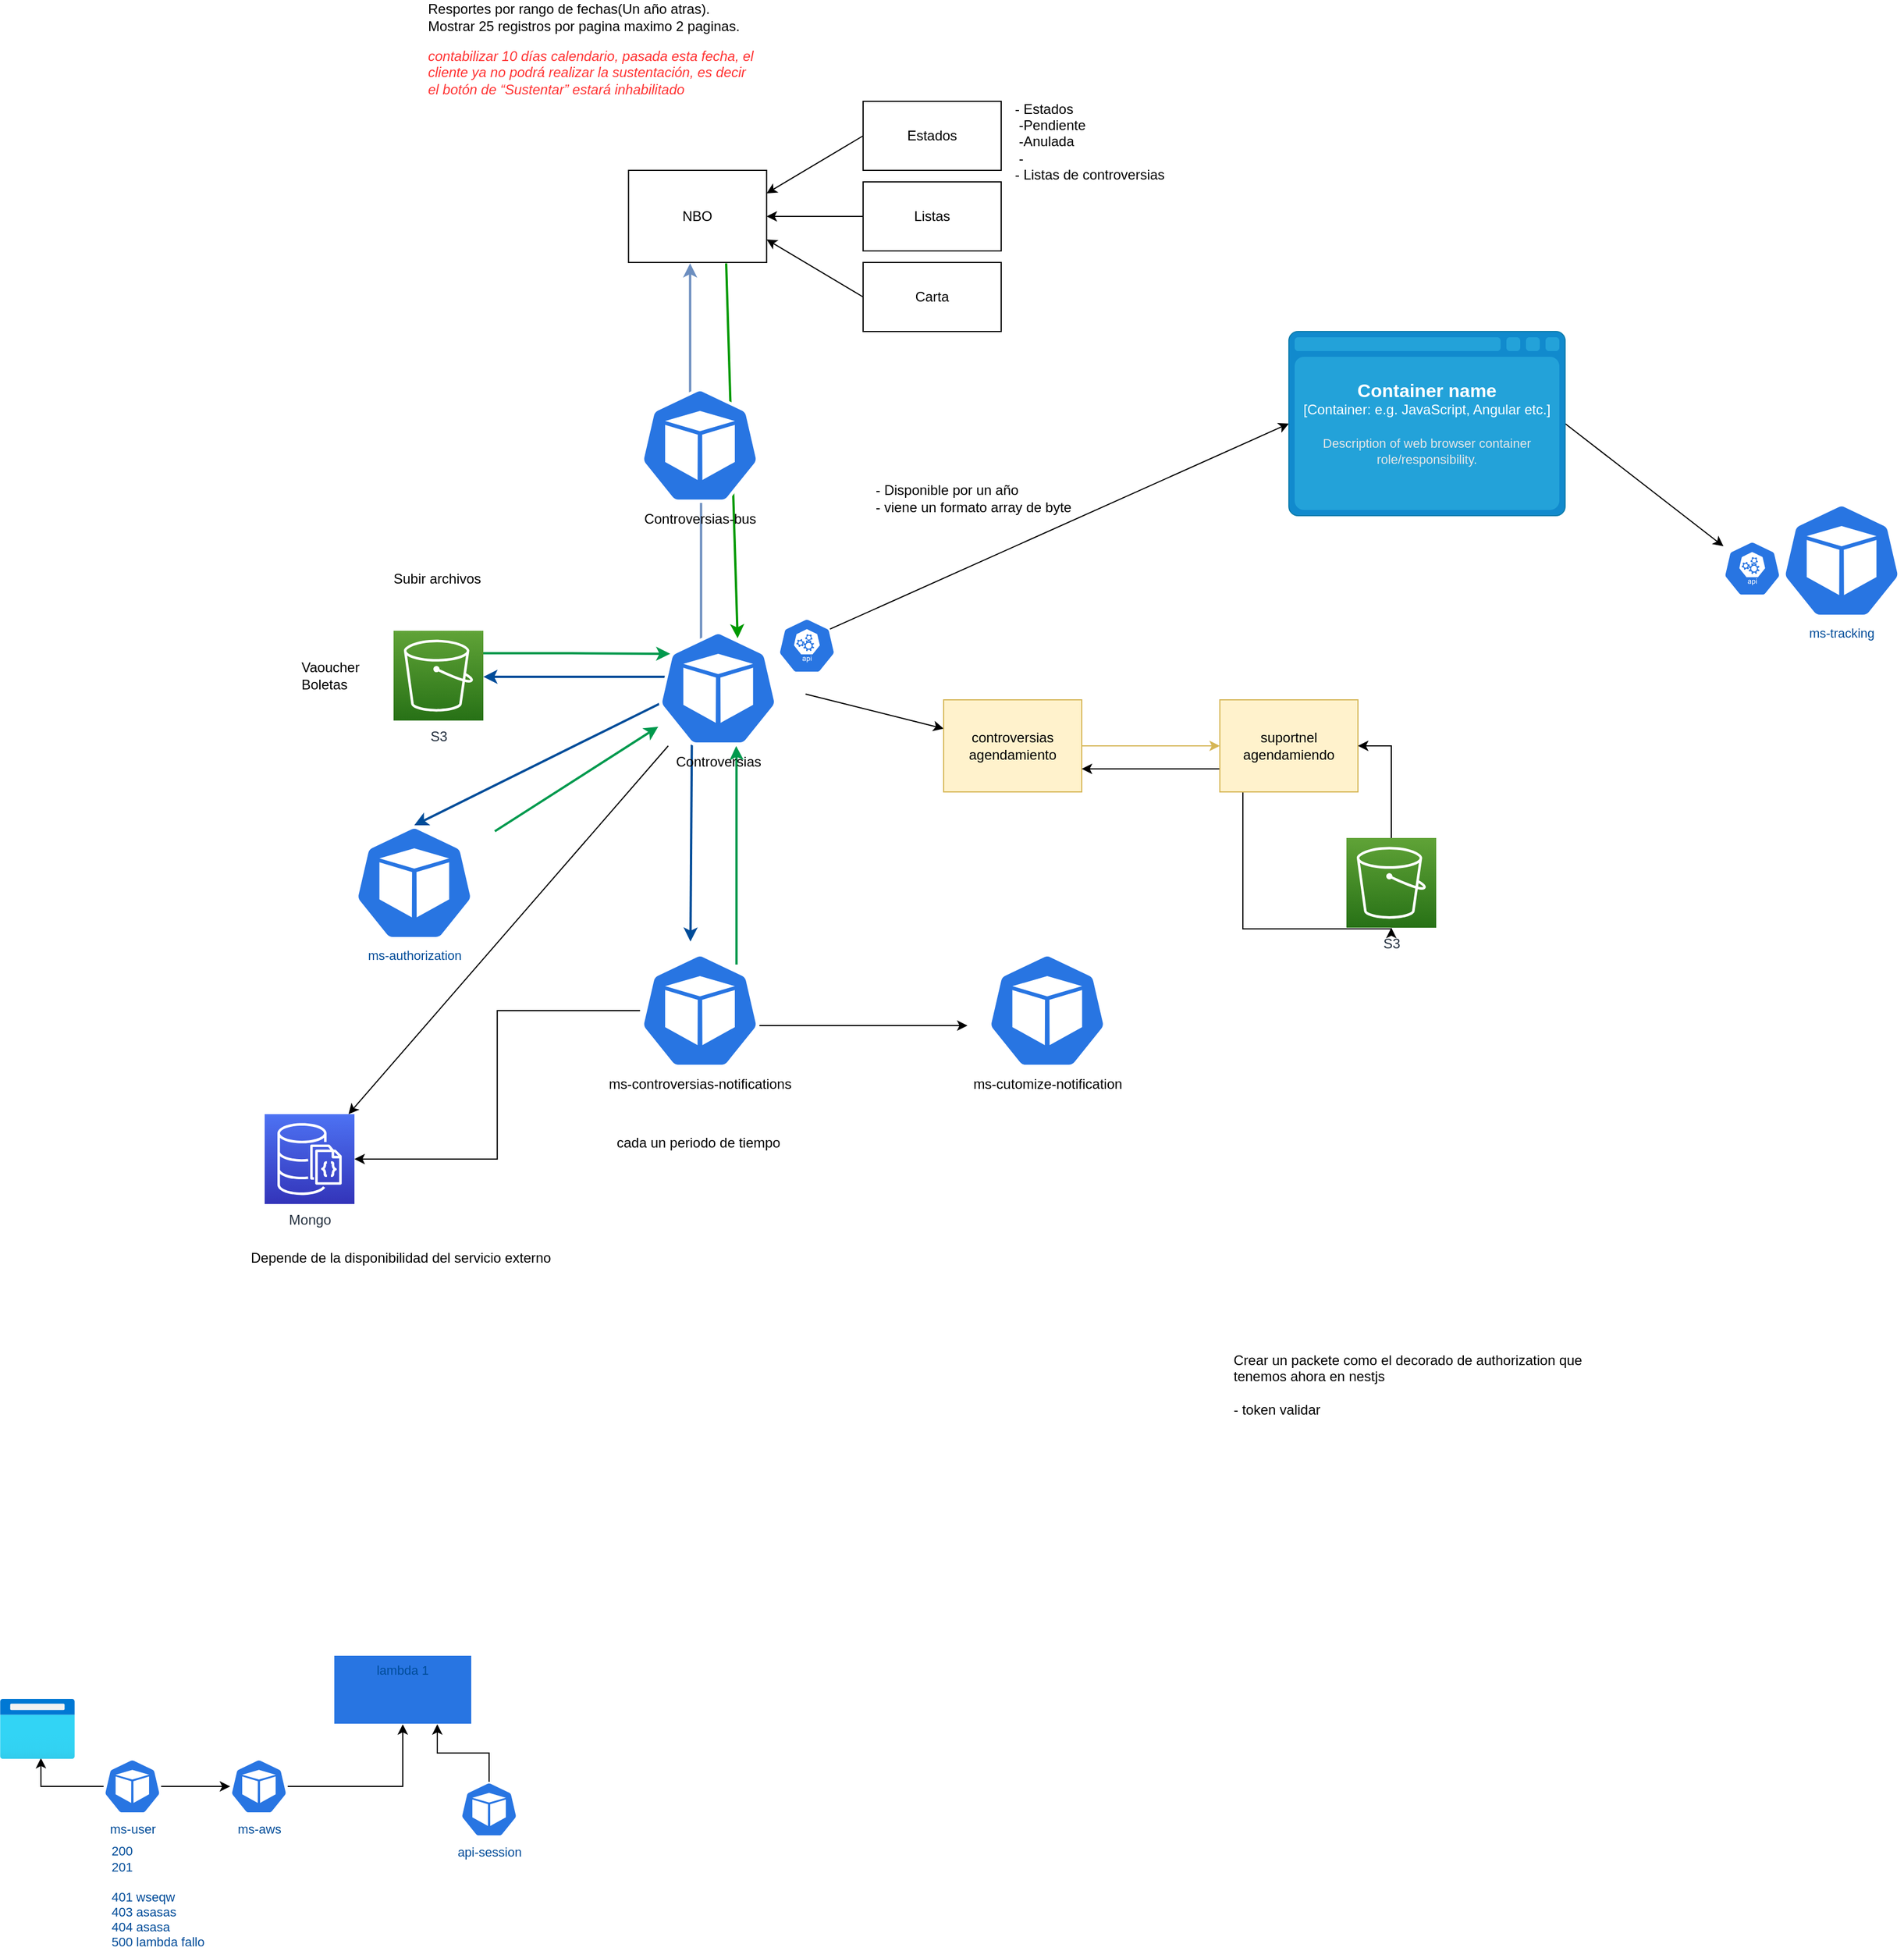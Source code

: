 <mxfile version="21.3.2" type="github">
  <diagram name="Page-1" id="mk7w8Jy9pMZxT-yU60Fw">
    <mxGraphModel dx="3056" dy="2286" grid="1" gridSize="10" guides="1" tooltips="1" connect="1" arrows="1" fold="1" page="1" pageScale="1" pageWidth="850" pageHeight="1100" math="0" shadow="0">
      <root>
        <mxCell id="0" />
        <mxCell id="1" parent="0" />
        <mxCell id="nka-eP4GU-P4h1y38xUG-3" style="rounded=0;orthogonalLoop=1;jettySize=auto;html=1;" parent="1" target="nka-eP4GU-P4h1y38xUG-2" edge="1">
          <mxGeometry relative="1" as="geometry">
            <mxPoint x="440" y="335" as="sourcePoint" />
          </mxGeometry>
        </mxCell>
        <mxCell id="zTaSaWMFqW3K9oS2xFOq-18" style="edgeStyle=orthogonalEdgeStyle;rounded=0;orthogonalLoop=1;jettySize=auto;html=1;exitX=0.163;exitY=0.438;exitDx=0;exitDy=0;exitPerimeter=0;fontColor=#004C99;strokeColor=#004C99;strokeWidth=2;" parent="1" source="wl---6Z1MDnz97I1kQeS-35" target="zTaSaWMFqW3K9oS2xFOq-21" edge="1">
          <mxGeometry relative="1" as="geometry">
            <mxPoint x="180" y="340" as="targetPoint" />
            <Array as="points">
              <mxPoint x="358" y="320" />
            </Array>
            <mxPoint x="320" y="320.029" as="sourcePoint" />
          </mxGeometry>
        </mxCell>
        <mxCell id="zTaSaWMFqW3K9oS2xFOq-24" value="" style="rounded=0;orthogonalLoop=1;jettySize=auto;html=1;exitX=0;exitY=0.75;exitDx=0;exitDy=0;strokeColor=#004C99;strokeWidth=2;entryX=0.5;entryY=0;entryDx=0;entryDy=0;entryPerimeter=0;" parent="1" target="wl---6Z1MDnz97I1kQeS-47" edge="1">
          <mxGeometry relative="1" as="geometry">
            <mxPoint x="320" y="340" as="sourcePoint" />
            <mxPoint x="140" y="410" as="targetPoint" />
          </mxGeometry>
        </mxCell>
        <mxCell id="wl---6Z1MDnz97I1kQeS-2" style="rounded=0;orthogonalLoop=1;jettySize=auto;html=1;exitX=1;exitY=0.5;exitDx=0;exitDy=0;exitPerimeter=0;" parent="1" source="wl---6Z1MDnz97I1kQeS-37" target="wl---6Z1MDnz97I1kQeS-42" edge="1">
          <mxGeometry relative="1" as="geometry">
            <mxPoint x="1060" y="75" as="sourcePoint" />
          </mxGeometry>
        </mxCell>
        <mxCell id="wl---6Z1MDnz97I1kQeS-8" style="rounded=0;orthogonalLoop=1;jettySize=auto;html=1;entryX=0;entryY=0.5;entryDx=0;entryDy=0;entryPerimeter=0;startArrow=none;exitX=0.9;exitY=0.2;exitDx=0;exitDy=0;exitPerimeter=0;" parent="1" source="wl---6Z1MDnz97I1kQeS-38" target="wl---6Z1MDnz97I1kQeS-37" edge="1">
          <mxGeometry relative="1" as="geometry">
            <mxPoint x="470" y="270" as="sourcePoint" />
            <mxPoint x="940" y="75" as="targetPoint" />
          </mxGeometry>
        </mxCell>
        <mxCell id="wl---6Z1MDnz97I1kQeS-22" style="rounded=0;orthogonalLoop=1;jettySize=auto;html=1;exitX=0.28;exitY=0.99;exitDx=0;exitDy=0;exitPerimeter=0;strokeColor=#004C99;strokeWidth=2;" parent="1" source="wl---6Z1MDnz97I1kQeS-35" edge="1">
          <mxGeometry relative="1" as="geometry">
            <mxPoint x="348.085" y="380" as="sourcePoint" />
            <mxPoint x="340" y="550" as="targetPoint" />
          </mxGeometry>
        </mxCell>
        <mxCell id="wl---6Z1MDnz97I1kQeS-33" style="edgeStyle=orthogonalEdgeStyle;rounded=0;orthogonalLoop=1;jettySize=auto;html=1;exitX=0.357;exitY=0.366;exitDx=0;exitDy=0;entryX=0.446;entryY=1.01;entryDx=0;entryDy=0;fillColor=#dae8fc;strokeColor=#6c8ebf;exitPerimeter=0;entryPerimeter=0;strokeWidth=2;" parent="1" source="wl---6Z1MDnz97I1kQeS-35" target="zTaSaWMFqW3K9oS2xFOq-2" edge="1">
          <mxGeometry relative="1" as="geometry" />
        </mxCell>
        <mxCell id="zTaSaWMFqW3K9oS2xFOq-3" style="rounded=0;orthogonalLoop=1;jettySize=auto;html=1;exitX=0.707;exitY=1.01;exitDx=0;exitDy=0;fillColor=#d5e8d4;strokeColor=#009900;exitPerimeter=0;strokeWidth=2;entryX=0.662;entryY=0.065;entryDx=0;entryDy=0;entryPerimeter=0;" parent="1" source="zTaSaWMFqW3K9oS2xFOq-2" target="wl---6Z1MDnz97I1kQeS-35" edge="1">
          <mxGeometry relative="1" as="geometry">
            <mxPoint x="120" y="20" as="targetPoint" />
          </mxGeometry>
        </mxCell>
        <mxCell id="wl---6Z1MDnz97I1kQeS-10" style="edgeStyle=orthogonalEdgeStyle;rounded=0;orthogonalLoop=1;jettySize=auto;html=1;fillColor=#fff2cc;strokeColor=#d6b656;" parent="1" source="nka-eP4GU-P4h1y38xUG-2" target="wl---6Z1MDnz97I1kQeS-9" edge="1">
          <mxGeometry relative="1" as="geometry" />
        </mxCell>
        <mxCell id="wl---6Z1MDnz97I1kQeS-28" style="edgeStyle=orthogonalEdgeStyle;rounded=0;orthogonalLoop=1;jettySize=auto;html=1;exitX=0.25;exitY=1;exitDx=0;exitDy=0;" parent="1" source="wl---6Z1MDnz97I1kQeS-9" target="wl---6Z1MDnz97I1kQeS-25" edge="1">
          <mxGeometry relative="1" as="geometry">
            <Array as="points">
              <mxPoint x="820" y="420" />
              <mxPoint x="820" y="539" />
            </Array>
          </mxGeometry>
        </mxCell>
        <mxCell id="nka-eP4GU-P4h1y38xUG-2" value="controversias agendamiento" style="whiteSpace=wrap;html=1;strokeColor=#d6b656;fillColor=#fff2cc;" parent="1" vertex="1">
          <mxGeometry x="560" y="340" width="120" height="80" as="geometry" />
        </mxCell>
        <mxCell id="zTaSaWMFqW3K9oS2xFOq-1" value="Resportes por rango de fechas(Un año atras).&lt;br&gt;Mostrar 25 registros por pagina maximo 2 paginas.&lt;br&gt;&lt;p data-pm-slice=&quot;1 1 [&amp;quot;bulletList&amp;quot;,null,&amp;quot;listItem&amp;quot;,null]&quot;&gt;&lt;em&gt;&lt;font color=&quot;#ff3333&quot;&gt;contabilizar 10 días calendario, pasada esta fecha, el cliente ya no podrá realizar la sustentación, es decir el botón de “Sustentar” estará inhabilitado&lt;/font&gt;&lt;/em&gt;&lt;/p&gt;&lt;br&gt;&lt;br&gt;" style="text;html=1;strokeColor=none;fillColor=none;align=left;verticalAlign=middle;whiteSpace=wrap;rounded=0;" parent="1" vertex="1">
          <mxGeometry x="110" y="-220" width="290" height="30" as="geometry" />
        </mxCell>
        <mxCell id="zTaSaWMFqW3K9oS2xFOq-2" value="NBO" style="whiteSpace=wrap;html=1;" parent="1" vertex="1">
          <mxGeometry x="286.17" y="-120" width="120" height="80" as="geometry" />
        </mxCell>
        <mxCell id="zTaSaWMFqW3K9oS2xFOq-6" value="- Estados&lt;br&gt;&lt;span style=&quot;white-space: pre;&quot;&gt; &lt;/span&gt;-Pendiente&lt;br&gt;&lt;span style=&quot;white-space: pre;&quot;&gt; &lt;/span&gt;-Anulada&lt;br&gt;&lt;span style=&quot;white-space: pre;&quot;&gt; &lt;/span&gt;-&lt;br&gt;- Listas de controversias" style="text;html=1;strokeColor=none;fillColor=none;align=left;verticalAlign=middle;whiteSpace=wrap;rounded=0;" parent="1" vertex="1">
          <mxGeometry x="620" y="-150" width="160" height="10" as="geometry" />
        </mxCell>
        <mxCell id="zTaSaWMFqW3K9oS2xFOq-9" style="rounded=0;orthogonalLoop=1;jettySize=auto;html=1;entryX=1;entryY=0.25;entryDx=0;entryDy=0;exitX=0;exitY=0.5;exitDx=0;exitDy=0;" parent="1" source="zTaSaWMFqW3K9oS2xFOq-7" target="zTaSaWMFqW3K9oS2xFOq-2" edge="1">
          <mxGeometry relative="1" as="geometry" />
        </mxCell>
        <mxCell id="zTaSaWMFqW3K9oS2xFOq-7" value="Estados" style="whiteSpace=wrap;html=1;" parent="1" vertex="1">
          <mxGeometry x="490" y="-180" width="120" height="60" as="geometry" />
        </mxCell>
        <mxCell id="zTaSaWMFqW3K9oS2xFOq-12" style="edgeStyle=orthogonalEdgeStyle;rounded=0;orthogonalLoop=1;jettySize=auto;html=1;entryX=1;entryY=0.5;entryDx=0;entryDy=0;" parent="1" source="zTaSaWMFqW3K9oS2xFOq-10" target="zTaSaWMFqW3K9oS2xFOq-2" edge="1">
          <mxGeometry relative="1" as="geometry" />
        </mxCell>
        <mxCell id="zTaSaWMFqW3K9oS2xFOq-10" value="Listas" style="whiteSpace=wrap;html=1;" parent="1" vertex="1">
          <mxGeometry x="490" y="-110" width="120" height="60" as="geometry" />
        </mxCell>
        <mxCell id="zTaSaWMFqW3K9oS2xFOq-13" style="rounded=0;orthogonalLoop=1;jettySize=auto;html=1;entryX=1;entryY=0.75;entryDx=0;entryDy=0;exitX=0;exitY=0.5;exitDx=0;exitDy=0;" parent="1" source="zTaSaWMFqW3K9oS2xFOq-11" target="zTaSaWMFqW3K9oS2xFOq-2" edge="1">
          <mxGeometry relative="1" as="geometry" />
        </mxCell>
        <mxCell id="zTaSaWMFqW3K9oS2xFOq-11" value="Carta" style="whiteSpace=wrap;html=1;" parent="1" vertex="1">
          <mxGeometry x="490" y="-40" width="120" height="60" as="geometry" />
        </mxCell>
        <mxCell id="zTaSaWMFqW3K9oS2xFOq-16" value="- Disponible por un año&lt;br&gt;- viene un formato array de byte&amp;nbsp;" style="text;html=1;strokeColor=none;fillColor=none;align=left;verticalAlign=middle;whiteSpace=wrap;rounded=0;" parent="1" vertex="1">
          <mxGeometry x="499" y="150" width="190" height="30" as="geometry" />
        </mxCell>
        <mxCell id="zTaSaWMFqW3K9oS2xFOq-19" style="edgeStyle=orthogonalEdgeStyle;rounded=0;orthogonalLoop=1;jettySize=auto;html=1;entryX=0.1;entryY=0.2;entryDx=0;entryDy=0;exitX=1;exitY=0.25;exitDx=0;exitDy=0;exitPerimeter=0;entryPerimeter=0;strokeColor=#00994D;strokeWidth=2;" parent="1" source="zTaSaWMFqW3K9oS2xFOq-21" target="wl---6Z1MDnz97I1kQeS-35" edge="1">
          <mxGeometry relative="1" as="geometry">
            <mxPoint x="180" y="300" as="sourcePoint" />
            <mxPoint x="320" y="300" as="targetPoint" />
          </mxGeometry>
        </mxCell>
        <mxCell id="zTaSaWMFqW3K9oS2xFOq-20" value="Subir archivos" style="text;html=1;strokeColor=none;fillColor=none;align=left;verticalAlign=middle;whiteSpace=wrap;rounded=0;" parent="1" vertex="1">
          <mxGeometry x="80" y="220" width="160" height="30" as="geometry" />
        </mxCell>
        <mxCell id="zTaSaWMFqW3K9oS2xFOq-21" value="S3" style="sketch=0;points=[[0,0,0],[0.25,0,0],[0.5,0,0],[0.75,0,0],[1,0,0],[0,1,0],[0.25,1,0],[0.5,1,0],[0.75,1,0],[1,1,0],[0,0.25,0],[0,0.5,0],[0,0.75,0],[1,0.25,0],[1,0.5,0],[1,0.75,0]];outlineConnect=0;fontColor=#232F3E;gradientColor=#60A337;gradientDirection=north;fillColor=#277116;strokeColor=#ffffff;dashed=0;verticalLabelPosition=bottom;verticalAlign=top;align=center;html=1;fontSize=12;fontStyle=0;aspect=fixed;shape=mxgraph.aws4.resourceIcon;resIcon=mxgraph.aws4.s3;" parent="1" vertex="1">
          <mxGeometry x="82" y="280" width="78" height="78" as="geometry" />
        </mxCell>
        <mxCell id="zTaSaWMFqW3K9oS2xFOq-22" value="Vaoucher&lt;br&gt;Boletas" style="text;html=1;strokeColor=none;fillColor=none;align=left;verticalAlign=middle;whiteSpace=wrap;rounded=0;" parent="1" vertex="1">
          <mxGeometry y="304" width="60" height="30" as="geometry" />
        </mxCell>
        <mxCell id="zTaSaWMFqW3K9oS2xFOq-25" value="cada un periodo de tiempo&lt;br&gt;" style="text;html=1;strokeColor=none;fillColor=none;align=left;verticalAlign=middle;whiteSpace=wrap;rounded=0;" parent="1" vertex="1">
          <mxGeometry x="274.08" y="710" width="180" height="30" as="geometry" />
        </mxCell>
        <mxCell id="wl---6Z1MDnz97I1kQeS-30" style="edgeStyle=orthogonalEdgeStyle;rounded=0;orthogonalLoop=1;jettySize=auto;html=1;exitX=0;exitY=0.75;exitDx=0;exitDy=0;entryX=1;entryY=0.75;entryDx=0;entryDy=0;" parent="1" source="wl---6Z1MDnz97I1kQeS-9" target="nka-eP4GU-P4h1y38xUG-2" edge="1">
          <mxGeometry relative="1" as="geometry" />
        </mxCell>
        <mxCell id="wl---6Z1MDnz97I1kQeS-9" value="suportnel agendamiendo" style="whiteSpace=wrap;html=1;strokeColor=#d6b656;fillColor=#fff2cc;" parent="1" vertex="1">
          <mxGeometry x="800" y="340" width="120" height="80" as="geometry" />
        </mxCell>
        <mxCell id="wl---6Z1MDnz97I1kQeS-15" value="Crear un packete como el decorado de authorization que tenemos ahora en nestjs&lt;br&gt;&lt;br&gt;- token validar&lt;br&gt;" style="text;html=1;strokeColor=none;fillColor=none;align=left;verticalAlign=middle;whiteSpace=wrap;rounded=0;" parent="1" vertex="1">
          <mxGeometry x="810" y="920" width="330" height="30" as="geometry" />
        </mxCell>
        <mxCell id="wl---6Z1MDnz97I1kQeS-17" style="rounded=0;orthogonalLoop=1;jettySize=auto;html=1;entryX=0.65;entryY=1.001;entryDx=0;entryDy=0;entryPerimeter=0;strokeColor=#00994D;strokeWidth=2;" parent="1" target="wl---6Z1MDnz97I1kQeS-35" edge="1">
          <mxGeometry relative="1" as="geometry">
            <mxPoint x="380" y="570" as="sourcePoint" />
            <mxPoint x="380" y="380" as="targetPoint" />
            <Array as="points">
              <mxPoint x="380" y="390" />
            </Array>
          </mxGeometry>
        </mxCell>
        <mxCell id="wl---6Z1MDnz97I1kQeS-23" style="edgeStyle=orthogonalEdgeStyle;rounded=0;orthogonalLoop=1;jettySize=auto;html=1;entryX=0.005;entryY=0.63;entryDx=0;entryDy=0;entryPerimeter=0;exitX=0.995;exitY=0.63;exitDx=0;exitDy=0;exitPerimeter=0;" parent="1" source="wl---6Z1MDnz97I1kQeS-40" target="wl---6Z1MDnz97I1kQeS-41" edge="1">
          <mxGeometry relative="1" as="geometry">
            <mxPoint x="230" y="743" as="sourcePoint" />
            <mxPoint x="560" y="740.048" as="targetPoint" />
          </mxGeometry>
        </mxCell>
        <mxCell id="wl---6Z1MDnz97I1kQeS-24" value="&lt;div style=&quot;&quot;&gt;&lt;span style=&quot;background-color: initial;&quot;&gt;Depende de la disponibilidad del servicio externo&lt;/span&gt;&lt;/div&gt;" style="text;html=1;strokeColor=none;fillColor=none;align=left;verticalAlign=middle;whiteSpace=wrap;rounded=0;" parent="1" vertex="1">
          <mxGeometry x="-44" y="810" width="330" height="30" as="geometry" />
        </mxCell>
        <mxCell id="wl---6Z1MDnz97I1kQeS-29" style="edgeStyle=orthogonalEdgeStyle;rounded=0;orthogonalLoop=1;jettySize=auto;html=1;entryX=1;entryY=0.5;entryDx=0;entryDy=0;" parent="1" source="wl---6Z1MDnz97I1kQeS-25" target="wl---6Z1MDnz97I1kQeS-9" edge="1">
          <mxGeometry relative="1" as="geometry" />
        </mxCell>
        <mxCell id="wl---6Z1MDnz97I1kQeS-25" value="S3" style="sketch=0;points=[[0,0,0],[0.25,0,0],[0.5,0,0],[0.75,0,0],[1,0,0],[0,1,0],[0.25,1,0],[0.5,1,0],[0.75,1,0],[1,1,0],[0,0.25,0],[0,0.5,0],[0,0.75,0],[1,0.25,0],[1,0.5,0],[1,0.75,0]];outlineConnect=0;fontColor=#232F3E;gradientColor=#60A337;gradientDirection=north;fillColor=#277116;strokeColor=#ffffff;dashed=0;verticalLabelPosition=bottom;verticalAlign=top;align=center;html=1;fontSize=12;fontStyle=0;aspect=fixed;shape=mxgraph.aws4.resourceIcon;resIcon=mxgraph.aws4.s3;" parent="1" vertex="1">
          <mxGeometry x="910" y="460" width="78" height="78" as="geometry" />
        </mxCell>
        <mxCell id="wl---6Z1MDnz97I1kQeS-52" style="shape=connector;rounded=0;orthogonalLoop=1;jettySize=auto;html=1;labelBackgroundColor=default;strokeColor=default;fontFamily=Helvetica;fontSize=11;fontColor=#004C99;endArrow=classic;" parent="1" source="wl---6Z1MDnz97I1kQeS-35" target="wl---6Z1MDnz97I1kQeS-53" edge="1">
          <mxGeometry relative="1" as="geometry">
            <mxPoint x="-69.871" y="420" as="targetPoint" />
          </mxGeometry>
        </mxCell>
        <mxCell id="wl---6Z1MDnz97I1kQeS-35" value="Controversias" style="sketch=0;html=1;dashed=0;whitespace=wrap;fillColor=#2875E2;strokeColor=#ffffff;points=[[0.005,0.63,0],[0.1,0.2,0],[0.9,0.2,0],[0.5,0,0],[0.995,0.63,0],[0.72,0.99,0],[0.5,1,0],[0.28,0.99,0]];verticalLabelPosition=bottom;align=center;verticalAlign=top;shape=mxgraph.kubernetes.icon;prIcon=pod" parent="1" vertex="1">
          <mxGeometry x="312" y="280" width="104.17" height="100" as="geometry" />
        </mxCell>
        <object placeholders="1" c4Type="Container name" c4Container="Container" c4Technology="e.g. JavaScript, Angular etc." c4Description="Description of web browser container role/responsibility." label="&lt;font style=&quot;font-size: 16px&quot;&gt;&lt;b&gt;%c4Type%&lt;/b&gt;&lt;/font&gt;&lt;div&gt;[%c4Container%:&amp;nbsp;%c4Technology%]&lt;/div&gt;&lt;br&gt;&lt;div&gt;&lt;font style=&quot;font-size: 11px&quot;&gt;&lt;font color=&quot;#E6E6E6&quot;&gt;%c4Description%&lt;/font&gt;&lt;/div&gt;" id="wl---6Z1MDnz97I1kQeS-37">
          <mxCell style="shape=mxgraph.c4.webBrowserContainer2;whiteSpace=wrap;html=1;boundedLbl=1;rounded=0;labelBackgroundColor=none;strokeColor=#118ACD;fillColor=#23A2D9;strokeColor=#118ACD;strokeColor2=#0E7DAD;fontSize=12;fontColor=#ffffff;align=center;metaEdit=1;points=[[0.5,0,0],[1,0.25,0],[1,0.5,0],[1,0.75,0],[0.5,1,0],[0,0.75,0],[0,0.5,0],[0,0.25,0]];resizable=0;fontFamily=Helvetica;" parent="1" vertex="1">
            <mxGeometry x="860" y="20" width="240" height="160" as="geometry" />
          </mxCell>
        </object>
        <mxCell id="wl---6Z1MDnz97I1kQeS-39" value="" style="rounded=0;orthogonalLoop=1;jettySize=auto;html=1;endArrow=none;" parent="1" source="wl---6Z1MDnz97I1kQeS-38" target="wl---6Z1MDnz97I1kQeS-35" edge="1">
          <mxGeometry relative="1" as="geometry">
            <mxPoint x="440" y="304.667" as="sourcePoint" />
            <mxPoint x="410" y="293" as="targetPoint" />
          </mxGeometry>
        </mxCell>
        <mxCell id="wl---6Z1MDnz97I1kQeS-38" value="" style="sketch=0;html=1;dashed=0;whitespace=wrap;fillColor=#2875E2;strokeColor=#ffffff;points=[[0.005,0.63,0],[0.1,0.2,0],[0.9,0.2,0],[0.5,0,0],[0.995,0.63,0],[0.72,0.99,0],[0.5,1,0],[0.28,0.99,0]];verticalLabelPosition=bottom;align=center;verticalAlign=top;shape=mxgraph.kubernetes.icon;prIcon=api;fontFamily=Helvetica;fontSize=12;fontColor=default;" parent="1" vertex="1">
          <mxGeometry x="416.17" y="269" width="50" height="48" as="geometry" />
        </mxCell>
        <mxCell id="wl---6Z1MDnz97I1kQeS-54" style="edgeStyle=orthogonalEdgeStyle;shape=connector;rounded=0;orthogonalLoop=1;jettySize=auto;html=1;entryX=1;entryY=0.5;entryDx=0;entryDy=0;entryPerimeter=0;labelBackgroundColor=default;strokeColor=default;fontFamily=Helvetica;fontSize=11;fontColor=#004C99;endArrow=classic;" parent="1" source="wl---6Z1MDnz97I1kQeS-40" target="wl---6Z1MDnz97I1kQeS-53" edge="1">
          <mxGeometry relative="1" as="geometry" />
        </mxCell>
        <mxCell id="wl---6Z1MDnz97I1kQeS-40" value="ms-controversias-notifications" style="sketch=0;html=1;dashed=0;whitespace=wrap;fillColor=#2875E2;strokeColor=#ffffff;points=[[0.005,0.63,0],[0.1,0.2,0],[0.9,0.2,0],[0.5,0,0],[0.995,0.63,0],[0.72,0.99,0],[0.5,1,0],[0.28,0.99,0]];verticalLabelPosition=bottom;align=center;verticalAlign=top;shape=mxgraph.kubernetes.icon;prIcon=pod;fontFamily=Helvetica;fontSize=12;fontColor=default;" parent="1" vertex="1">
          <mxGeometry x="296.17" y="560" width="104.17" height="100" as="geometry" />
        </mxCell>
        <mxCell id="wl---6Z1MDnz97I1kQeS-41" value="ms-cutomize-notification" style="sketch=0;html=1;dashed=0;whitespace=wrap;fillColor=#2875E2;strokeColor=#ffffff;points=[[0.005,0.63,0],[0.1,0.2,0],[0.9,0.2,0],[0.5,0,0],[0.995,0.63,0],[0.72,0.99,0],[0.5,1,0],[0.28,0.99,0]];verticalLabelPosition=bottom;align=center;verticalAlign=top;shape=mxgraph.kubernetes.icon;prIcon=pod;fontFamily=Helvetica;fontSize=12;fontColor=default;" parent="1" vertex="1">
          <mxGeometry x="580" y="560" width="140" height="100" as="geometry" />
        </mxCell>
        <mxCell id="wl---6Z1MDnz97I1kQeS-42" value="" style="sketch=0;html=1;dashed=0;whitespace=wrap;fillColor=#2875E2;strokeColor=#ffffff;points=[[0.005,0.63,0],[0.1,0.2,0],[0.9,0.2,0],[0.5,0,0],[0.995,0.63,0],[0.72,0.99,0],[0.5,1,0],[0.28,0.99,0]];verticalLabelPosition=bottom;align=center;verticalAlign=top;shape=mxgraph.kubernetes.icon;prIcon=api;fontFamily=Helvetica;fontSize=12;fontColor=default;" parent="1" vertex="1">
          <mxGeometry x="1237.63" y="202" width="50" height="48" as="geometry" />
        </mxCell>
        <mxCell id="wl---6Z1MDnz97I1kQeS-43" value="ms-tracking" style="sketch=0;html=1;dashed=0;whitespace=wrap;fillColor=#2875E2;strokeColor=#ffffff;points=[[0.005,0.63,0],[0.1,0.2,0],[0.9,0.2,0],[0.5,0,0],[0.995,0.63,0],[0.72,0.99,0],[0.5,1,0],[0.28,0.99,0]];verticalLabelPosition=bottom;align=center;verticalAlign=top;shape=mxgraph.kubernetes.icon;prIcon=pod;fontFamily=Helvetica;fontSize=11;fontColor=#004C99;" parent="1" vertex="1">
          <mxGeometry x="1287.63" y="169" width="105.27" height="100" as="geometry" />
        </mxCell>
        <mxCell id="wl---6Z1MDnz97I1kQeS-48" style="shape=connector;rounded=0;orthogonalLoop=1;jettySize=auto;html=1;labelBackgroundColor=default;strokeColor=#00994D;fontFamily=Helvetica;fontSize=11;fontColor=#004C99;endArrow=classic;strokeWidth=2;" parent="1" source="wl---6Z1MDnz97I1kQeS-47" target="wl---6Z1MDnz97I1kQeS-35" edge="1">
          <mxGeometry relative="1" as="geometry" />
        </mxCell>
        <mxCell id="wl---6Z1MDnz97I1kQeS-47" value="ms-authorization" style="sketch=0;html=1;dashed=0;whitespace=wrap;fillColor=#2875E2;strokeColor=#ffffff;points=[[0.005,0.63,0],[0.1,0.2,0],[0.9,0.2,0],[0.5,0,0],[0.995,0.63,0],[0.72,0.99,0],[0.5,1,0],[0.28,0.99,0]];verticalLabelPosition=bottom;align=center;verticalAlign=top;shape=mxgraph.kubernetes.icon;prIcon=pod;fontFamily=Helvetica;fontSize=11;fontColor=#004C99;" parent="1" vertex="1">
          <mxGeometry x="30" y="449" width="140" height="100" as="geometry" />
        </mxCell>
        <mxCell id="wl---6Z1MDnz97I1kQeS-49" value="Controversias-bus" style="sketch=0;html=1;dashed=0;whitespace=wrap;fillColor=#2875E2;strokeColor=#ffffff;points=[[0.005,0.63,0],[0.1,0.2,0],[0.9,0.2,0],[0.5,0,0],[0.995,0.63,0],[0.72,0.99,0],[0.5,1,0],[0.28,0.99,0]];verticalLabelPosition=bottom;align=center;verticalAlign=top;shape=mxgraph.kubernetes.icon;prIcon=pod" parent="1" vertex="1">
          <mxGeometry x="296.17" y="69" width="104.17" height="100" as="geometry" />
        </mxCell>
        <mxCell id="wl---6Z1MDnz97I1kQeS-53" value="Mongo" style="sketch=0;points=[[0,0,0],[0.25,0,0],[0.5,0,0],[0.75,0,0],[1,0,0],[0,1,0],[0.25,1,0],[0.5,1,0],[0.75,1,0],[1,1,0],[0,0.25,0],[0,0.5,0],[0,0.75,0],[1,0.25,0],[1,0.5,0],[1,0.75,0]];outlineConnect=0;fontColor=#232F3E;gradientColor=#4D72F3;gradientDirection=north;fillColor=#3334B9;strokeColor=#ffffff;dashed=0;verticalLabelPosition=bottom;verticalAlign=top;align=center;html=1;fontSize=12;fontStyle=0;aspect=fixed;shape=mxgraph.aws4.resourceIcon;resIcon=mxgraph.aws4.documentdb_with_mongodb_compatibility;fontFamily=Helvetica;" parent="1" vertex="1">
          <mxGeometry x="-30" y="700" width="78" height="78" as="geometry" />
        </mxCell>
        <mxCell id="wl---6Z1MDnz97I1kQeS-57" style="edgeStyle=orthogonalEdgeStyle;shape=connector;rounded=0;orthogonalLoop=1;jettySize=auto;html=1;labelBackgroundColor=default;strokeColor=default;fontFamily=Helvetica;fontSize=11;fontColor=#004C99;endArrow=classic;" parent="1" source="wl---6Z1MDnz97I1kQeS-55" target="wl---6Z1MDnz97I1kQeS-56" edge="1">
          <mxGeometry relative="1" as="geometry" />
        </mxCell>
        <mxCell id="wl---6Z1MDnz97I1kQeS-63" style="edgeStyle=orthogonalEdgeStyle;shape=connector;rounded=0;orthogonalLoop=1;jettySize=auto;html=1;entryX=0.547;entryY=0.987;entryDx=0;entryDy=0;entryPerimeter=0;labelBackgroundColor=default;strokeColor=default;fontFamily=Helvetica;fontSize=11;fontColor=#004C99;endArrow=classic;" parent="1" source="wl---6Z1MDnz97I1kQeS-55" target="wl---6Z1MDnz97I1kQeS-62" edge="1">
          <mxGeometry relative="1" as="geometry" />
        </mxCell>
        <mxCell id="wl---6Z1MDnz97I1kQeS-55" value="ms-user" style="sketch=0;html=1;dashed=0;whitespace=wrap;fillColor=#2875E2;strokeColor=#ffffff;points=[[0.005,0.63,0],[0.1,0.2,0],[0.9,0.2,0],[0.5,0,0],[0.995,0.63,0],[0.72,0.99,0],[0.5,1,0],[0.28,0.99,0]];verticalLabelPosition=bottom;align=center;verticalAlign=top;shape=mxgraph.kubernetes.icon;prIcon=pod;fontFamily=Helvetica;fontSize=11;fontColor=#004C99;" parent="1" vertex="1">
          <mxGeometry x="-170" y="1260" width="50" height="48" as="geometry" />
        </mxCell>
        <mxCell id="wl---6Z1MDnz97I1kQeS-59" value="" style="edgeStyle=orthogonalEdgeStyle;shape=connector;rounded=0;orthogonalLoop=1;jettySize=auto;html=1;labelBackgroundColor=default;strokeColor=default;fontFamily=Helvetica;fontSize=11;fontColor=#004C99;endArrow=classic;" parent="1" source="wl---6Z1MDnz97I1kQeS-56" target="wl---6Z1MDnz97I1kQeS-58" edge="1">
          <mxGeometry relative="1" as="geometry" />
        </mxCell>
        <mxCell id="wl---6Z1MDnz97I1kQeS-56" value="ms-aws" style="sketch=0;html=1;dashed=0;whitespace=wrap;fillColor=#2875E2;strokeColor=#ffffff;points=[[0.005,0.63,0],[0.1,0.2,0],[0.9,0.2,0],[0.5,0,0],[0.995,0.63,0],[0.72,0.99,0],[0.5,1,0],[0.28,0.99,0]];verticalLabelPosition=bottom;align=center;verticalAlign=top;shape=mxgraph.kubernetes.icon;prIcon=pod;fontFamily=Helvetica;fontSize=11;fontColor=#004C99;" parent="1" vertex="1">
          <mxGeometry x="-60" y="1260" width="50" height="48" as="geometry" />
        </mxCell>
        <mxCell id="wl---6Z1MDnz97I1kQeS-58" value="lambda 1" style="whiteSpace=wrap;html=1;fontSize=11;verticalAlign=top;fillColor=#2875E2;strokeColor=#ffffff;fontColor=#004C99;sketch=0;dashed=0;" parent="1" vertex="1">
          <mxGeometry x="30" y="1170" width="120" height="60" as="geometry" />
        </mxCell>
        <mxCell id="wl---6Z1MDnz97I1kQeS-61" style="edgeStyle=orthogonalEdgeStyle;shape=connector;rounded=0;orthogonalLoop=1;jettySize=auto;html=1;entryX=0.75;entryY=1;entryDx=0;entryDy=0;labelBackgroundColor=default;strokeColor=default;fontFamily=Helvetica;fontSize=11;fontColor=#004C99;endArrow=classic;" parent="1" source="wl---6Z1MDnz97I1kQeS-60" target="wl---6Z1MDnz97I1kQeS-58" edge="1">
          <mxGeometry relative="1" as="geometry" />
        </mxCell>
        <mxCell id="wl---6Z1MDnz97I1kQeS-60" value="api-session" style="sketch=0;html=1;dashed=0;whitespace=wrap;fillColor=#2875E2;strokeColor=#ffffff;points=[[0.005,0.63,0],[0.1,0.2,0],[0.9,0.2,0],[0.5,0,0],[0.995,0.63,0],[0.72,0.99,0],[0.5,1,0],[0.28,0.99,0]];verticalLabelPosition=bottom;align=center;verticalAlign=top;shape=mxgraph.kubernetes.icon;prIcon=pod;fontFamily=Helvetica;fontSize=11;fontColor=#004C99;" parent="1" vertex="1">
          <mxGeometry x="140" y="1280" width="50" height="48" as="geometry" />
        </mxCell>
        <mxCell id="wl---6Z1MDnz97I1kQeS-62" value="" style="aspect=fixed;html=1;points=[];align=center;image;fontSize=12;image=img/lib/azure2/general/Browser.svg;strokeColor=default;fontFamily=Helvetica;fontColor=#004C99;fillColor=default;" parent="1" vertex="1">
          <mxGeometry x="-260" y="1208" width="65" height="52" as="geometry" />
        </mxCell>
        <mxCell id="wl---6Z1MDnz97I1kQeS-64" value="200&lt;br&gt;201&lt;br&gt;&lt;br&gt;401 wseqw&lt;br&gt;403 asasas&lt;br&gt;404 asasa&amp;nbsp;&lt;br&gt;500 lambda fallo&amp;nbsp;&lt;br&gt;" style="text;html=1;strokeColor=none;fillColor=none;align=left;verticalAlign=middle;whiteSpace=wrap;rounded=0;fontSize=11;fontFamily=Helvetica;fontColor=#004C99;" parent="1" vertex="1">
          <mxGeometry x="-165" y="1350" width="105" height="60" as="geometry" />
        </mxCell>
      </root>
    </mxGraphModel>
  </diagram>
</mxfile>
